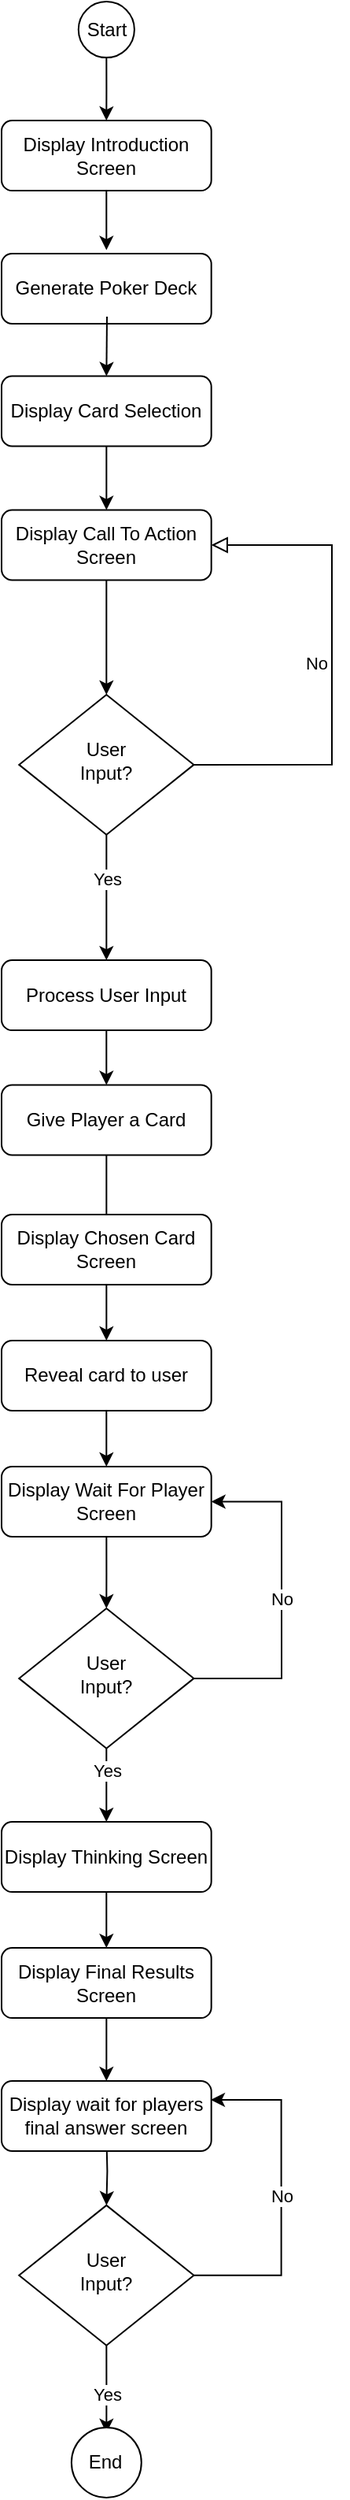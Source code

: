<mxfile version="13.6.2" type="device"><diagram id="C5RBs43oDa-KdzZeNtuy" name="Page-1"><mxGraphModel dx="4424" dy="4012" grid="1" gridSize="10" guides="1" tooltips="1" connect="1" arrows="1" fold="1" page="1" pageScale="1" pageWidth="827" pageHeight="1169" math="0" shadow="0"><root><mxCell id="WIyWlLk6GJQsqaUBKTNV-0"/><mxCell id="WIyWlLk6GJQsqaUBKTNV-1" parent="WIyWlLk6GJQsqaUBKTNV-0"/><mxCell id="WIyWlLk6GJQsqaUBKTNV-3" value="Display Introduction Screen" style="rounded=1;whiteSpace=wrap;html=1;fontSize=12;glass=0;strokeWidth=1;shadow=0;" parent="WIyWlLk6GJQsqaUBKTNV-1" vertex="1"><mxGeometry x="200" y="75.559" width="133.335" height="44.444" as="geometry"/></mxCell><mxCell id="jT8-8VfLyVUHobjUkrpB-74" style="edgeStyle=orthogonalEdgeStyle;rounded=0;orthogonalLoop=1;jettySize=auto;html=1;exitX=0.5;exitY=1;exitDx=0;exitDy=0;fontSize=23;entryX=0.5;entryY=0;entryDx=0;entryDy=0;" parent="WIyWlLk6GJQsqaUBKTNV-1" source="WIyWlLk6GJQsqaUBKTNV-6" target="jT8-8VfLyVUHobjUkrpB-77" edge="1"><mxGeometry relative="1" as="geometry"><mxPoint x="267" y="664" as="targetPoint"/></mxGeometry></mxCell><mxCell id="jT8-8VfLyVUHobjUkrpB-75" value="Yes" style="edgeLabel;html=1;align=center;verticalAlign=middle;resizable=0;points=[];fontSize=11;" parent="jT8-8VfLyVUHobjUkrpB-74" vertex="1" connectable="0"><mxGeometry x="-0.31" relative="1" as="geometry"><mxPoint as="offset"/></mxGeometry></mxCell><mxCell id="WIyWlLk6GJQsqaUBKTNV-6" value="User&lt;br&gt;Input?" style="rhombus;whiteSpace=wrap;html=1;shadow=0;fontFamily=Helvetica;fontSize=12;align=center;strokeWidth=1;spacing=6;spacingTop=-4;" parent="WIyWlLk6GJQsqaUBKTNV-1" vertex="1"><mxGeometry x="211.111" y="439.998" width="111.112" height="88.889" as="geometry"/></mxCell><mxCell id="jT8-8VfLyVUHobjUkrpB-1" value="" style="edgeStyle=orthogonalEdgeStyle;rounded=0;orthogonalLoop=1;jettySize=auto;html=1;" parent="WIyWlLk6GJQsqaUBKTNV-1" source="jT8-8VfLyVUHobjUkrpB-0" target="WIyWlLk6GJQsqaUBKTNV-3" edge="1"><mxGeometry relative="1" as="geometry"/></mxCell><mxCell id="jT8-8VfLyVUHobjUkrpB-0" value="Start" style="ellipse;whiteSpace=wrap;html=1;aspect=fixed;" parent="WIyWlLk6GJQsqaUBKTNV-1" vertex="1"><mxGeometry x="248.889" width="35.556" height="35.556" as="geometry"/></mxCell><mxCell id="jT8-8VfLyVUHobjUkrpB-83" value="" style="edgeStyle=orthogonalEdgeStyle;rounded=0;orthogonalLoop=1;jettySize=auto;html=1;fontSize=11;" parent="WIyWlLk6GJQsqaUBKTNV-1" source="jT8-8VfLyVUHobjUkrpB-2" target="jT8-8VfLyVUHobjUkrpB-76" edge="1"><mxGeometry relative="1" as="geometry"/></mxCell><mxCell id="jT8-8VfLyVUHobjUkrpB-2" value="Display&amp;nbsp;Card Selection" style="rounded=1;whiteSpace=wrap;html=1;fontSize=12;glass=0;strokeWidth=1;shadow=0;" parent="WIyWlLk6GJQsqaUBKTNV-1" vertex="1"><mxGeometry x="200" y="237.778" width="133.335" height="44.444" as="geometry"/></mxCell><mxCell id="jT8-8VfLyVUHobjUkrpB-3" value="" style="edgeStyle=orthogonalEdgeStyle;rounded=0;orthogonalLoop=1;jettySize=auto;html=1;" parent="WIyWlLk6GJQsqaUBKTNV-1" source="WIyWlLk6GJQsqaUBKTNV-3" edge="1"><mxGeometry relative="1" as="geometry"><mxPoint x="266.668" y="157.778" as="targetPoint"/></mxGeometry></mxCell><mxCell id="WIyWlLk6GJQsqaUBKTNV-5" value="No" style="edgeStyle=orthogonalEdgeStyle;rounded=0;html=1;jettySize=auto;orthogonalLoop=1;fontSize=11;endArrow=block;endFill=0;endSize=8;strokeWidth=1;shadow=0;labelBackgroundColor=none;entryX=1;entryY=0.5;entryDx=0;entryDy=0;exitX=1;exitY=0.5;exitDx=0;exitDy=0;" parent="WIyWlLk6GJQsqaUBKTNV-1" source="WIyWlLk6GJQsqaUBKTNV-6" target="jT8-8VfLyVUHobjUkrpB-76" edge="1"><mxGeometry y="10" relative="1" as="geometry"><mxPoint as="offset"/><mxPoint x="333.335" y="500" as="targetPoint"/><Array as="points"><mxPoint x="410" y="484"/><mxPoint x="410" y="345"/></Array></mxGeometry></mxCell><mxCell id="jT8-8VfLyVUHobjUkrpB-87" value="" style="edgeStyle=orthogonalEdgeStyle;rounded=0;orthogonalLoop=1;jettySize=auto;html=1;fontSize=11;" parent="WIyWlLk6GJQsqaUBKTNV-1" source="jT8-8VfLyVUHobjUkrpB-4" target="jT8-8VfLyVUHobjUkrpB-86" edge="1"><mxGeometry relative="1" as="geometry"/></mxCell><mxCell id="jT8-8VfLyVUHobjUkrpB-4" value="Reveal card to user" style="rounded=1;whiteSpace=wrap;html=1;fontSize=12;glass=0;strokeWidth=1;shadow=0;" parent="WIyWlLk6GJQsqaUBKTNV-1" vertex="1"><mxGeometry x="200" y="850.001" width="133.335" height="44.444" as="geometry"/></mxCell><mxCell id="jT8-8VfLyVUHobjUkrpB-7" value="No" style="edgeStyle=orthogonalEdgeStyle;rounded=0;orthogonalLoop=1;jettySize=auto;html=1;exitX=1;exitY=0.5;exitDx=0;exitDy=0;entryX=1;entryY=0.5;entryDx=0;entryDy=0;" parent="WIyWlLk6GJQsqaUBKTNV-1" source="jT8-8VfLyVUHobjUkrpB-5" target="jT8-8VfLyVUHobjUkrpB-86" edge="1"><mxGeometry relative="1" as="geometry"><mxPoint x="333.335" y="1020.053" as="targetPoint"/><Array as="points"><mxPoint x="378" y="1064"/><mxPoint x="378" y="952"/></Array></mxGeometry></mxCell><mxCell id="jT8-8VfLyVUHobjUkrpB-5" value="User&lt;br&gt;Input?" style="rhombus;whiteSpace=wrap;html=1;shadow=0;fontFamily=Helvetica;fontSize=12;align=center;strokeWidth=1;spacing=6;spacingTop=-4;" parent="WIyWlLk6GJQsqaUBKTNV-1" vertex="1"><mxGeometry x="211.111" y="1020.001" width="111.112" height="88.889" as="geometry"/></mxCell><mxCell id="jT8-8VfLyVUHobjUkrpB-6" value="" style="edgeStyle=orthogonalEdgeStyle;rounded=0;orthogonalLoop=1;jettySize=auto;html=1;exitX=0.5;exitY=1;exitDx=0;exitDy=0;" parent="WIyWlLk6GJQsqaUBKTNV-1" source="jT8-8VfLyVUHobjUkrpB-86" target="jT8-8VfLyVUHobjUkrpB-5" edge="1"><mxGeometry relative="1" as="geometry"><mxPoint x="266.667" y="1042.276" as="sourcePoint"/></mxGeometry></mxCell><mxCell id="jT8-8VfLyVUHobjUkrpB-90" value="" style="edgeStyle=orthogonalEdgeStyle;rounded=0;orthogonalLoop=1;jettySize=auto;html=1;fontSize=11;" parent="WIyWlLk6GJQsqaUBKTNV-1" source="jT8-8VfLyVUHobjUkrpB-9" target="jT8-8VfLyVUHobjUkrpB-88" edge="1"><mxGeometry relative="1" as="geometry"/></mxCell><mxCell id="jT8-8VfLyVUHobjUkrpB-9" value="Display Thinking Screen" style="rounded=1;whiteSpace=wrap;html=1;fontSize=12;glass=0;strokeWidth=1;shadow=0;" parent="WIyWlLk6GJQsqaUBKTNV-1" vertex="1"><mxGeometry x="200" y="1155.554" width="133.335" height="44.444" as="geometry"/></mxCell><mxCell id="jT8-8VfLyVUHobjUkrpB-10" value="" style="edgeStyle=orthogonalEdgeStyle;rounded=0;orthogonalLoop=1;jettySize=auto;html=1;" parent="WIyWlLk6GJQsqaUBKTNV-1" source="jT8-8VfLyVUHobjUkrpB-5" target="jT8-8VfLyVUHobjUkrpB-9" edge="1"><mxGeometry relative="1" as="geometry"/></mxCell><mxCell id="jT8-8VfLyVUHobjUkrpB-12" value="Yes" style="edgeLabel;html=1;align=center;verticalAlign=middle;resizable=0;points=[];" parent="jT8-8VfLyVUHobjUkrpB-10" vertex="1" connectable="0"><mxGeometry x="0.1" y="4" relative="1" as="geometry"><mxPoint x="-4" y="-12" as="offset"/></mxGeometry></mxCell><mxCell id="jT8-8VfLyVUHobjUkrpB-13" value="User&lt;br&gt;Input?" style="rhombus;whiteSpace=wrap;html=1;shadow=0;fontFamily=Helvetica;fontSize=12;align=center;strokeWidth=1;spacing=6;spacingTop=-4;" parent="WIyWlLk6GJQsqaUBKTNV-1" vertex="1"><mxGeometry x="211.111" y="1398.943" width="111.112" height="88.889" as="geometry"/></mxCell><mxCell id="jT8-8VfLyVUHobjUkrpB-14" value="No" style="edgeStyle=orthogonalEdgeStyle;rounded=0;orthogonalLoop=1;jettySize=auto;html=1;exitX=1;exitY=0.5;exitDx=0;exitDy=0;" parent="WIyWlLk6GJQsqaUBKTNV-1" source="jT8-8VfLyVUHobjUkrpB-13" edge="1"><mxGeometry relative="1" as="geometry"><mxPoint x="322.224" y="1454.499" as="sourcePoint"/><mxPoint x="333" y="1332" as="targetPoint"/><Array as="points"><mxPoint x="377.78" y="1443.388"/><mxPoint x="377.78" y="1332.277"/></Array></mxGeometry></mxCell><mxCell id="jT8-8VfLyVUHobjUkrpB-16" value="" style="edgeStyle=orthogonalEdgeStyle;rounded=0;orthogonalLoop=1;jettySize=auto;html=1;entryX=0.5;entryY=0;entryDx=0;entryDy=0;" parent="WIyWlLk6GJQsqaUBKTNV-1" target="jT8-8VfLyVUHobjUkrpB-13" edge="1"><mxGeometry relative="1" as="geometry"><mxPoint x="266.668" y="1354.499" as="sourcePoint"/><mxPoint x="266.534" y="1387.832" as="targetPoint"/></mxGeometry></mxCell><mxCell id="jT8-8VfLyVUHobjUkrpB-20" value="Yes" style="edgeStyle=orthogonalEdgeStyle;rounded=0;orthogonalLoop=1;jettySize=auto;html=1;exitX=0.5;exitY=1;exitDx=0;exitDy=0;" parent="WIyWlLk6GJQsqaUBKTNV-1" source="jT8-8VfLyVUHobjUkrpB-13" edge="1"><mxGeometry x="0.143" relative="1" as="geometry"><mxPoint x="266.667" y="1543.388" as="targetPoint"/><mxPoint as="offset"/></mxGeometry></mxCell><mxCell id="jT8-8VfLyVUHobjUkrpB-21" value="End" style="ellipse;whiteSpace=wrap;html=1;aspect=fixed;" parent="WIyWlLk6GJQsqaUBKTNV-1" vertex="1"><mxGeometry x="244.445" y="1539.996" width="44.444" height="44.444" as="geometry"/></mxCell><mxCell id="jT8-8VfLyVUHobjUkrpB-72" value="Generate Poker Deck" style="rounded=1;whiteSpace=wrap;html=1;fontSize=12;glass=0;strokeWidth=1;shadow=0;" parent="WIyWlLk6GJQsqaUBKTNV-1" vertex="1"><mxGeometry x="200" y="159.999" width="133.335" height="44.444" as="geometry"/></mxCell><mxCell id="jT8-8VfLyVUHobjUkrpB-73" value="" style="edgeStyle=orthogonalEdgeStyle;rounded=0;orthogonalLoop=1;jettySize=auto;html=1;entryX=0.5;entryY=0;entryDx=0;entryDy=0;" parent="WIyWlLk6GJQsqaUBKTNV-1" target="jT8-8VfLyVUHobjUkrpB-2" edge="1"><mxGeometry relative="1" as="geometry"><mxPoint x="267" y="200" as="sourcePoint"/><mxPoint x="276.668" y="167.778" as="targetPoint"/></mxGeometry></mxCell><mxCell id="jT8-8VfLyVUHobjUkrpB-79" style="edgeStyle=orthogonalEdgeStyle;rounded=0;orthogonalLoop=1;jettySize=auto;html=1;exitX=0.5;exitY=1;exitDx=0;exitDy=0;entryX=0.5;entryY=0;entryDx=0;entryDy=0;fontSize=11;" parent="WIyWlLk6GJQsqaUBKTNV-1" source="jT8-8VfLyVUHobjUkrpB-76" target="WIyWlLk6GJQsqaUBKTNV-6" edge="1"><mxGeometry relative="1" as="geometry"/></mxCell><mxCell id="jT8-8VfLyVUHobjUkrpB-76" value="Display&amp;nbsp;Call To Action Screen" style="rounded=1;whiteSpace=wrap;html=1;fontSize=12;glass=0;strokeWidth=1;shadow=0;" parent="WIyWlLk6GJQsqaUBKTNV-1" vertex="1"><mxGeometry x="200" y="322.778" width="133.335" height="44.444" as="geometry"/></mxCell><mxCell id="jT8-8VfLyVUHobjUkrpB-81" value="" style="edgeStyle=orthogonalEdgeStyle;rounded=0;orthogonalLoop=1;jettySize=auto;html=1;fontSize=11;" parent="WIyWlLk6GJQsqaUBKTNV-1" source="jT8-8VfLyVUHobjUkrpB-77" target="jT8-8VfLyVUHobjUkrpB-80" edge="1"><mxGeometry relative="1" as="geometry"/></mxCell><mxCell id="jT8-8VfLyVUHobjUkrpB-77" value="Process User Input" style="rounded=1;whiteSpace=wrap;html=1;fontSize=12;glass=0;strokeWidth=1;shadow=0;" parent="WIyWlLk6GJQsqaUBKTNV-1" vertex="1"><mxGeometry x="200" y="608.551" width="133.335" height="44.444" as="geometry"/></mxCell><mxCell id="jT8-8VfLyVUHobjUkrpB-82" value="" style="edgeStyle=orthogonalEdgeStyle;rounded=0;orthogonalLoop=1;jettySize=auto;html=1;fontSize=11;" parent="WIyWlLk6GJQsqaUBKTNV-1" source="jT8-8VfLyVUHobjUkrpB-80" target="jT8-8VfLyVUHobjUkrpB-4" edge="1"><mxGeometry relative="1" as="geometry"/></mxCell><mxCell id="jT8-8VfLyVUHobjUkrpB-80" value="Give Player a Card" style="rounded=1;whiteSpace=wrap;html=1;fontSize=12;glass=0;strokeWidth=1;shadow=0;" parent="WIyWlLk6GJQsqaUBKTNV-1" vertex="1"><mxGeometry x="200" y="687.781" width="133.335" height="44.444" as="geometry"/></mxCell><mxCell id="jT8-8VfLyVUHobjUkrpB-84" value="Display Chosen Card Screen" style="rounded=1;whiteSpace=wrap;html=1;fontSize=12;glass=0;strokeWidth=1;shadow=0;" parent="WIyWlLk6GJQsqaUBKTNV-1" vertex="1"><mxGeometry x="200" y="770.001" width="133.335" height="44.444" as="geometry"/></mxCell><mxCell id="jT8-8VfLyVUHobjUkrpB-86" value="Display Wait For Player Screen" style="rounded=1;whiteSpace=wrap;html=1;fontSize=12;glass=0;strokeWidth=1;shadow=0;" parent="WIyWlLk6GJQsqaUBKTNV-1" vertex="1"><mxGeometry x="200" y="930.001" width="133.335" height="44.444" as="geometry"/></mxCell><mxCell id="jT8-8VfLyVUHobjUkrpB-91" value="" style="edgeStyle=orthogonalEdgeStyle;rounded=0;orthogonalLoop=1;jettySize=auto;html=1;fontSize=11;" parent="WIyWlLk6GJQsqaUBKTNV-1" source="jT8-8VfLyVUHobjUkrpB-88" target="jT8-8VfLyVUHobjUkrpB-89" edge="1"><mxGeometry relative="1" as="geometry"/></mxCell><mxCell id="jT8-8VfLyVUHobjUkrpB-88" value="Display Final Results Screen" style="rounded=1;whiteSpace=wrap;html=1;fontSize=12;glass=0;strokeWidth=1;shadow=0;" parent="WIyWlLk6GJQsqaUBKTNV-1" vertex="1"><mxGeometry x="200" y="1235.554" width="133.335" height="44.444" as="geometry"/></mxCell><mxCell id="jT8-8VfLyVUHobjUkrpB-89" value="Display wait for players final answer screen" style="rounded=1;whiteSpace=wrap;html=1;fontSize=12;glass=0;strokeWidth=1;shadow=0;" parent="WIyWlLk6GJQsqaUBKTNV-1" vertex="1"><mxGeometry x="200" y="1320.004" width="133.335" height="44.444" as="geometry"/></mxCell></root></mxGraphModel></diagram></mxfile>